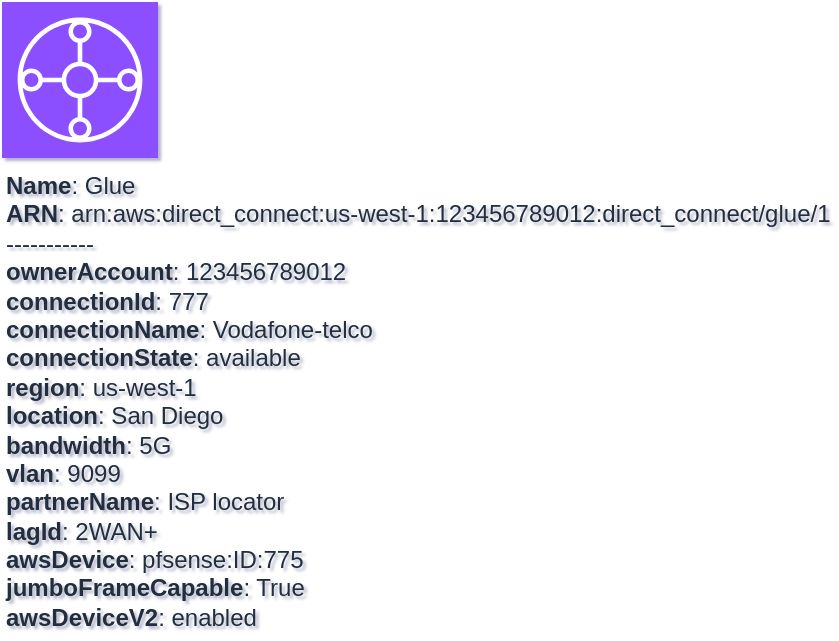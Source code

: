 <mxfile type="MultiCloud">
	<diagram id="diagram_1" name="AWS components">
		<mxGraphModel dx="1015" dy="661" grid="1" gridSize="10" guides="1" tooltips="1" connect="1" arrows="1" fold="1" page="1" pageScale="1" pageWidth="850" pageHeight="1100" math="0" shadow="1">
			<root>
				<mxCell id="0"/>
				<mxCell id="1" parent="0"/>
				<mxCell id="vertex:direct_connect:arn:aws:direct_connect:us-west-1:123456789012:direct_connect/glue/1" value="&lt;b&gt;Name&lt;/b&gt;: Glue&lt;BR&gt;&lt;b&gt;ARN&lt;/b&gt;: arn:aws:direct_connect:us-west-1:123456789012:direct_connect/glue/1&lt;BR&gt;-----------&lt;BR&gt;&lt;b&gt;ownerAccount&lt;/b&gt;: 123456789012&lt;BR&gt;&lt;b&gt;connectionId&lt;/b&gt;: 777&lt;BR&gt;&lt;b&gt;connectionName&lt;/b&gt;: Vodafone-telco&lt;BR&gt;&lt;b&gt;connectionState&lt;/b&gt;: available&lt;BR&gt;&lt;b&gt;region&lt;/b&gt;: us-west-1&lt;BR&gt;&lt;b&gt;location&lt;/b&gt;: San Diego&lt;BR&gt;&lt;b&gt;bandwidth&lt;/b&gt;: 5G&lt;BR&gt;&lt;b&gt;vlan&lt;/b&gt;: 9099&lt;BR&gt;&lt;b&gt;partnerName&lt;/b&gt;: ISP locator&lt;BR&gt;&lt;b&gt;lagId&lt;/b&gt;: 2WAN+&lt;BR&gt;&lt;b&gt;awsDevice&lt;/b&gt;: pfsense:ID:775&lt;BR&gt;&lt;b&gt;jumboFrameCapable&lt;/b&gt;: True&lt;BR&gt;&lt;b&gt;awsDeviceV2&lt;/b&gt;: enabled" style="sketch=0;outlineConnect=0;fontColor=#232F3E;fillColor=#8C4FFF;strokeColor=#ffffff;dashed=0;verticalLabelPosition=bottom;verticalAlign=top;align=left;html=1;fontSize=12;fontStyle=0;aspect=fixed;shape=mxgraph.aws4.resourceIcon;resIcon=mxgraph.aws4.transit_gateway;" parent="1" vertex="1">
					<mxGeometry width="78" height="78" as="geometry"/>
				</mxCell>
			</root>
		</mxGraphModel>
	</diagram>
</mxfile>